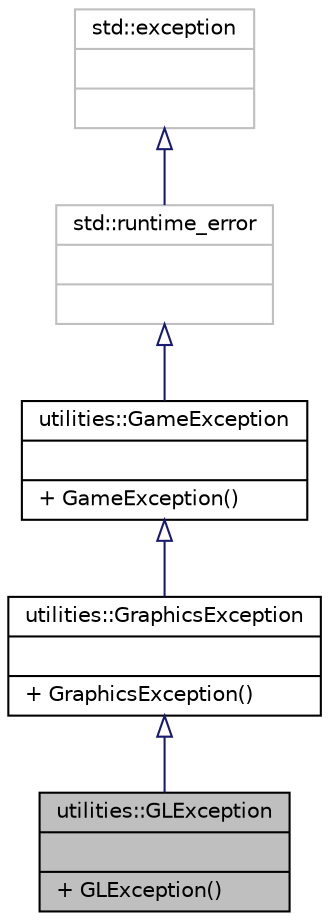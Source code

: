 digraph "utilities::GLException"
{
 // LATEX_PDF_SIZE
  edge [fontname="Helvetica",fontsize="10",labelfontname="Helvetica",labelfontsize="10"];
  node [fontname="Helvetica",fontsize="10",shape=record];
  Node1 [label="{utilities::GLException\n||+ GLException()\l}",height=0.2,width=0.4,color="black", fillcolor="grey75", style="filled", fontcolor="black",tooltip=" "];
  Node2 -> Node1 [dir="back",color="midnightblue",fontsize="10",style="solid",arrowtail="onormal"];
  Node2 [label="{utilities::GraphicsException\n||+ GraphicsException()\l}",height=0.2,width=0.4,color="black", fillcolor="white", style="filled",URL="$classutilities_1_1GraphicsException.html",tooltip=" "];
  Node3 -> Node2 [dir="back",color="midnightblue",fontsize="10",style="solid",arrowtail="onormal"];
  Node3 [label="{utilities::GameException\n||+ GameException()\l}",height=0.2,width=0.4,color="black", fillcolor="white", style="filled",URL="$classutilities_1_1GameException.html",tooltip=" "];
  Node4 -> Node3 [dir="back",color="midnightblue",fontsize="10",style="solid",arrowtail="onormal"];
  Node4 [label="{std::runtime_error\n||}",height=0.2,width=0.4,color="grey75", fillcolor="white", style="filled",tooltip="STL class."];
  Node5 -> Node4 [dir="back",color="midnightblue",fontsize="10",style="solid",arrowtail="onormal"];
  Node5 [label="{std::exception\n||}",height=0.2,width=0.4,color="grey75", fillcolor="white", style="filled",tooltip="STL class."];
}
